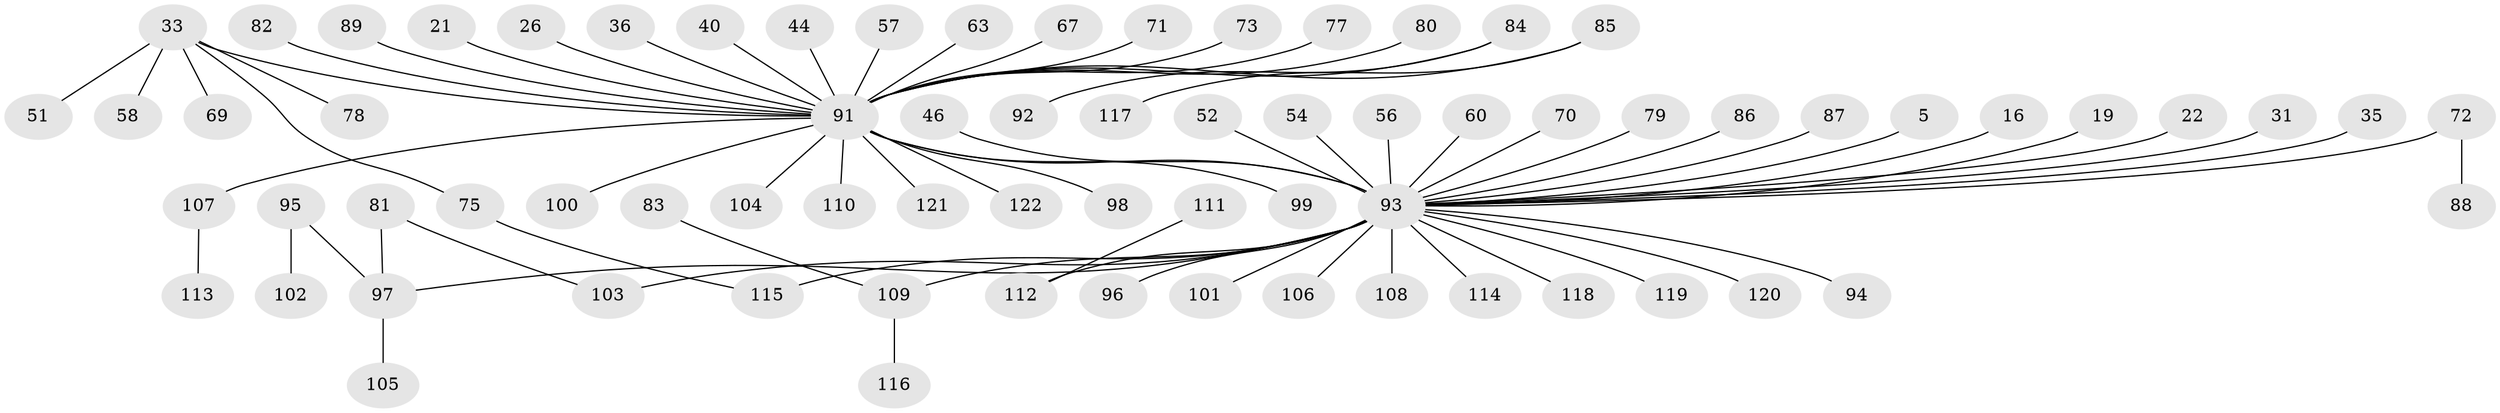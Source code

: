 // original degree distribution, {25: 0.00819672131147541, 16: 0.00819672131147541, 2: 0.1885245901639344, 6: 0.01639344262295082, 1: 0.6147540983606558, 3: 0.08196721311475409, 7: 0.01639344262295082, 5: 0.02459016393442623, 13: 0.00819672131147541, 4: 0.03278688524590164}
// Generated by graph-tools (version 1.1) at 2025/50/03/04/25 21:50:47]
// undirected, 73 vertices, 74 edges
graph export_dot {
graph [start="1"]
  node [color=gray90,style=filled];
  5;
  16;
  19;
  21;
  22;
  26 [super="+24"];
  31;
  33 [super="+28"];
  35;
  36;
  40;
  44;
  46;
  51;
  52 [super="+12"];
  54;
  56;
  57;
  58;
  60;
  63;
  67 [super="+49"];
  69;
  70 [super="+68"];
  71;
  72 [super="+30"];
  73;
  75 [super="+55"];
  77 [super="+3"];
  78;
  79;
  80;
  81;
  82;
  83;
  84 [super="+27"];
  85 [super="+17"];
  86;
  87;
  88;
  89;
  91 [super="+11+42+53+15+76+61+66+74"];
  92;
  93 [super="+37+90+45"];
  94;
  95;
  96;
  97 [super="+47"];
  98;
  99 [super="+50"];
  100;
  101 [super="+6"];
  102;
  103;
  104;
  105;
  106;
  107;
  108;
  109 [super="+65"];
  110;
  111;
  112 [super="+34"];
  113;
  114;
  115;
  116;
  117;
  118;
  119;
  120;
  121;
  122;
  5 -- 93;
  16 -- 93;
  19 -- 93;
  21 -- 91;
  22 -- 93;
  26 -- 91;
  31 -- 93;
  33 -- 51;
  33 -- 58;
  33 -- 69;
  33 -- 78;
  33 -- 75;
  33 -- 91 [weight=3];
  35 -- 93;
  36 -- 91;
  40 -- 91;
  44 -- 91;
  46 -- 93;
  52 -- 93;
  54 -- 93;
  56 -- 93;
  57 -- 91;
  60 -- 93;
  63 -- 91;
  67 -- 91;
  70 -- 93;
  71 -- 91;
  72 -- 88;
  72 -- 93;
  73 -- 91;
  75 -- 115;
  77 -- 91;
  79 -- 93;
  80 -- 91;
  81 -- 103;
  81 -- 97;
  82 -- 91;
  83 -- 109;
  84 -- 92;
  84 -- 91;
  85 -- 117;
  85 -- 91;
  86 -- 93;
  87 -- 93;
  89 -- 91;
  91 -- 122;
  91 -- 93 [weight=7];
  91 -- 98;
  91 -- 99;
  91 -- 100;
  91 -- 104;
  91 -- 107;
  91 -- 110;
  91 -- 121;
  93 -- 114;
  93 -- 106;
  93 -- 115;
  93 -- 94;
  93 -- 120;
  93 -- 96;
  93 -- 103;
  93 -- 108;
  93 -- 119;
  93 -- 118;
  93 -- 112;
  93 -- 97;
  93 -- 101;
  93 -- 109;
  95 -- 102;
  95 -- 97;
  97 -- 105;
  107 -- 113;
  109 -- 116;
  111 -- 112;
}
